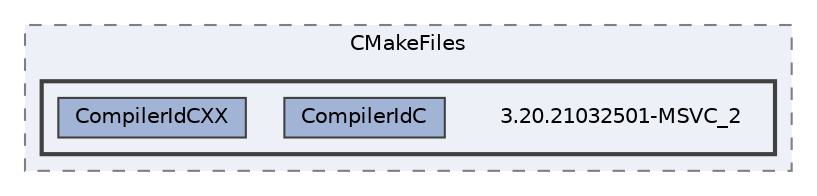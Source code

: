 digraph "out/build/windows-default/CMakeFiles/3.20.21032501-MSVC_2"
{
 // LATEX_PDF_SIZE
  bgcolor="transparent";
  edge [fontname=Helvetica,fontsize=10,labelfontname=Helvetica,labelfontsize=10];
  node [fontname=Helvetica,fontsize=10,shape=box,height=0.2,width=0.4];
  compound=true
  subgraph clusterdir_e745d820abccf82b1828bd76d0e60c18 {
    graph [ bgcolor="#edf0f7", pencolor="grey50", label="CMakeFiles", fontname=Helvetica,fontsize=10 style="filled,dashed", URL="dir_e745d820abccf82b1828bd76d0e60c18.html",tooltip=""]
  subgraph clusterdir_3405f409ad740f9f782b49a013d8eab2 {
    graph [ bgcolor="#edf0f7", pencolor="grey25", label="", fontname=Helvetica,fontsize=10 style="filled,bold", URL="dir_3405f409ad740f9f782b49a013d8eab2.html",tooltip=""]
    dir_3405f409ad740f9f782b49a013d8eab2 [shape=plaintext, label="3.20.21032501-MSVC_2"];
  dir_10ba275271f117e8fb9f96feafee3391 [label="CompilerIdC", fillcolor="#a2b4d6", color="grey25", style="filled", URL="dir_10ba275271f117e8fb9f96feafee3391.html",tooltip=""];
  dir_d8202d5618557b70367c324a1dfc4c59 [label="CompilerIdCXX", fillcolor="#a2b4d6", color="grey25", style="filled", URL="dir_d8202d5618557b70367c324a1dfc4c59.html",tooltip=""];
  }
  }
}
